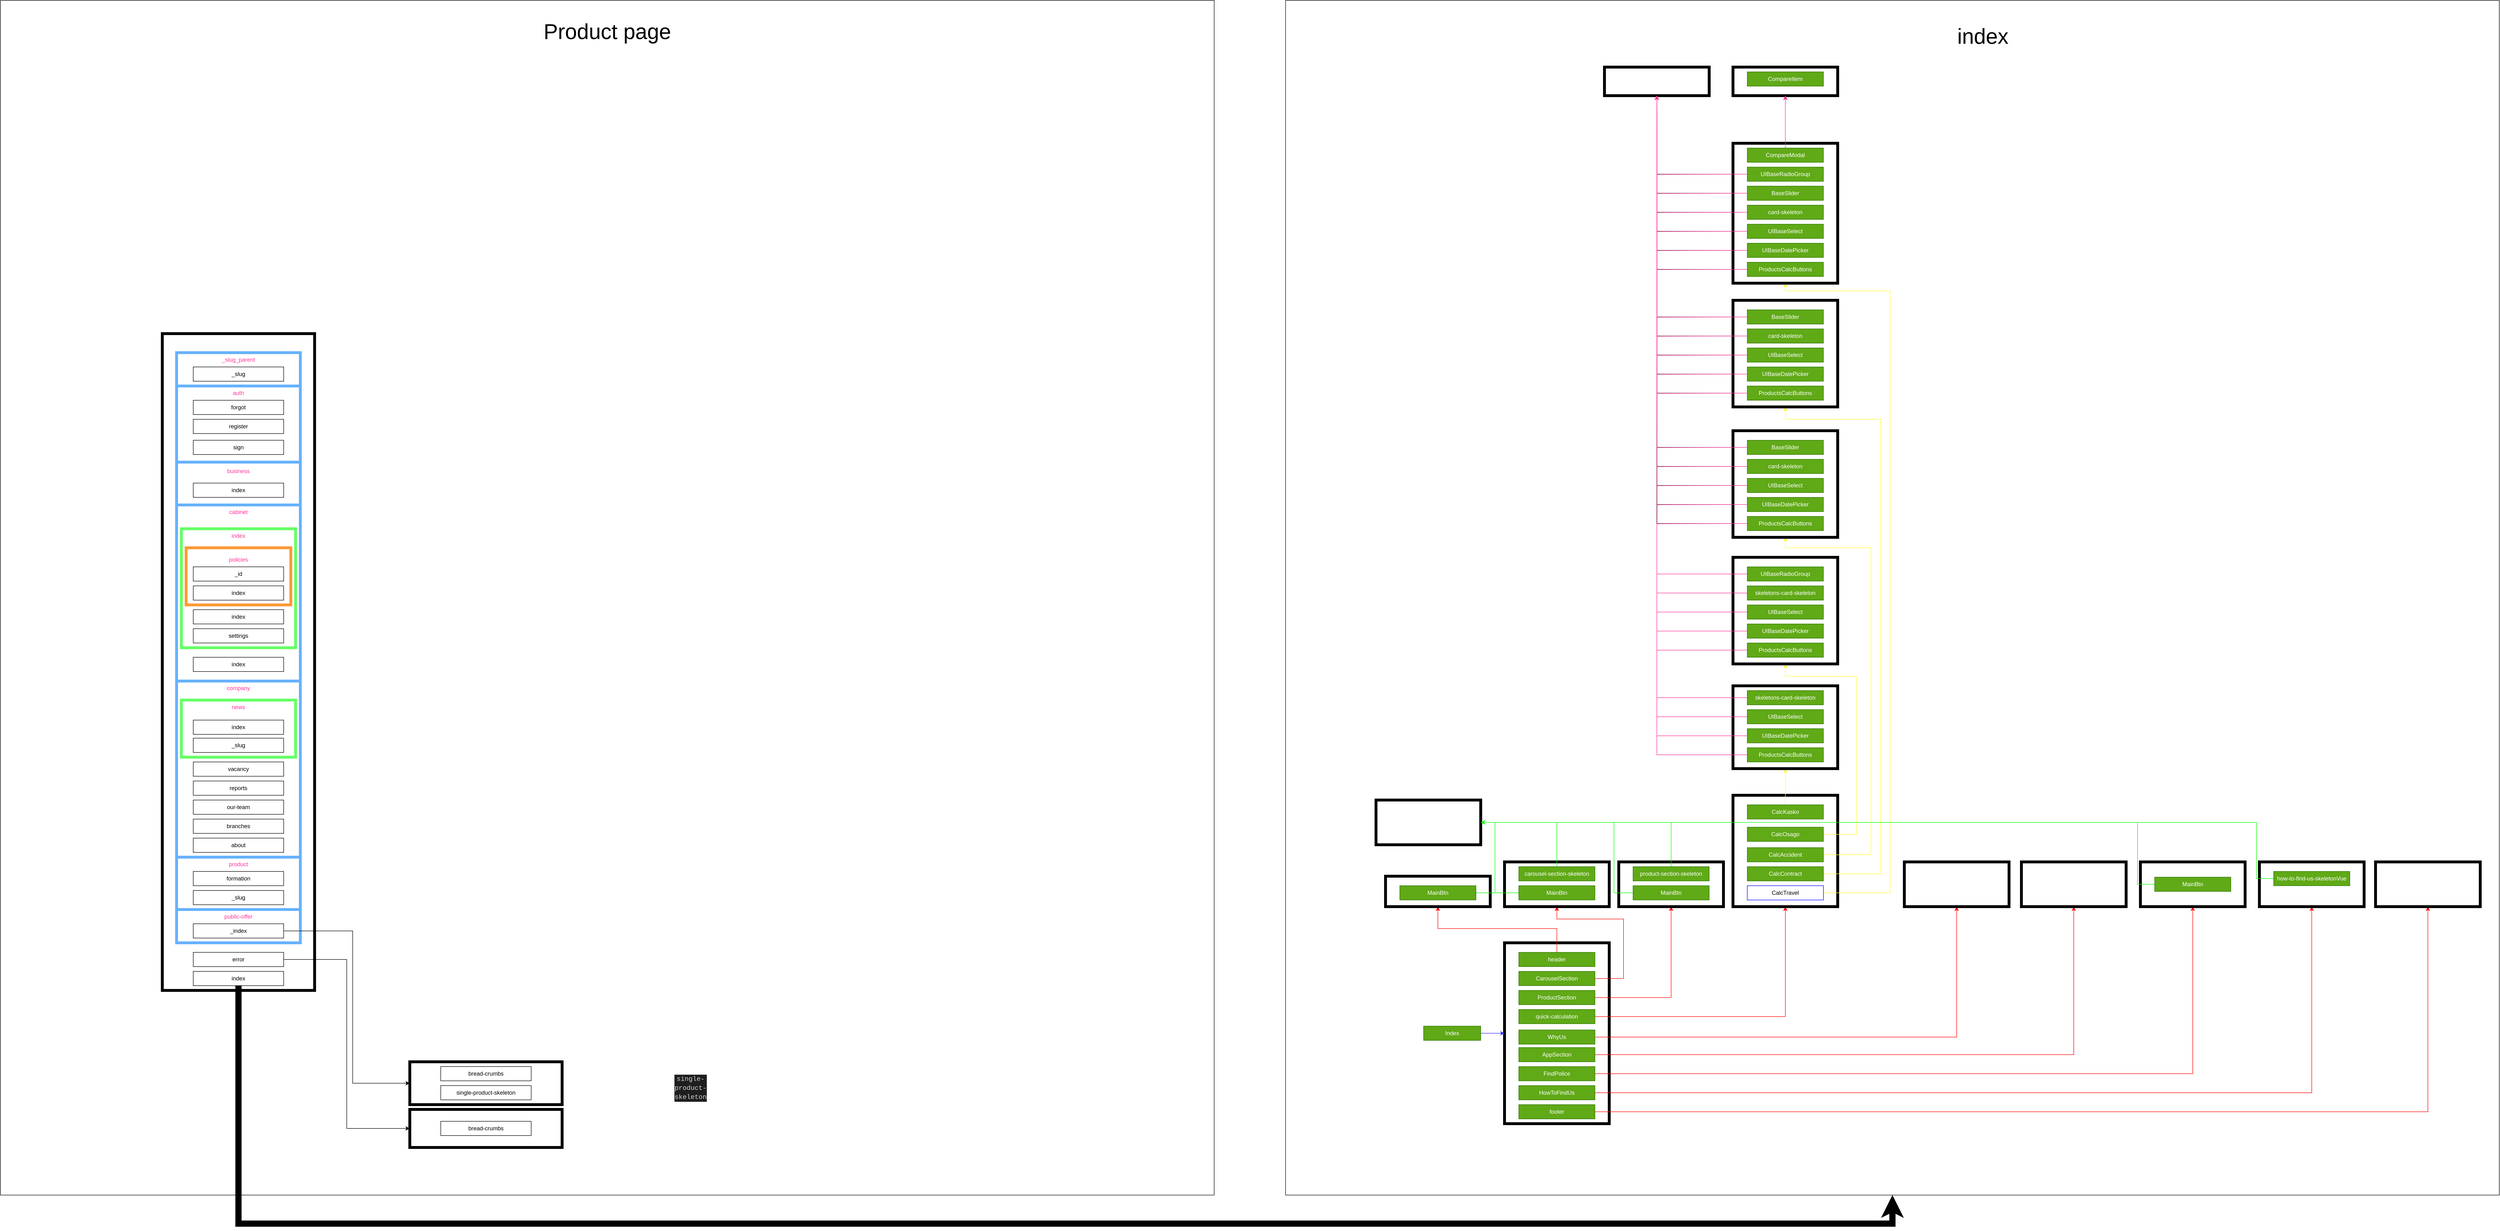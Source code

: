 <mxfile version="21.3.7" type="github">
  <diagram name="Page-1" id="tw2WIah_eTppqHTvi7jX">
    <mxGraphModel dx="3881" dy="3070" grid="1" gridSize="10" guides="1" tooltips="1" connect="1" arrows="1" fold="1" page="1" pageScale="1" pageWidth="827" pageHeight="1169" math="0" shadow="0">
      <root>
        <mxCell id="0" />
        <mxCell id="1" parent="0" />
        <mxCell id="8BatDlMy7Z3B8oYHfXZf-177" value="" style="rounded=0;whiteSpace=wrap;html=1;" vertex="1" parent="1">
          <mxGeometry x="470" y="-1600" width="2550" height="2510" as="geometry" />
        </mxCell>
        <mxCell id="8BatDlMy7Z3B8oYHfXZf-1" value="" style="rounded=0;whiteSpace=wrap;html=1;fillStyle=dashed;strokeWidth=6;labelBackgroundColor=none;" vertex="1" parent="1">
          <mxGeometry x="930" y="380" width="220" height="380" as="geometry" />
        </mxCell>
        <mxCell id="8BatDlMy7Z3B8oYHfXZf-3" style="edgeStyle=orthogonalEdgeStyle;rounded=0;orthogonalLoop=1;jettySize=auto;html=1;entryX=0;entryY=0.5;entryDx=0;entryDy=0;labelBackgroundColor=none;fontColor=default;strokeColor=#3333FF;" edge="1" parent="1" source="8BatDlMy7Z3B8oYHfXZf-2" target="8BatDlMy7Z3B8oYHfXZf-1">
          <mxGeometry relative="1" as="geometry" />
        </mxCell>
        <mxCell id="8BatDlMy7Z3B8oYHfXZf-2" value="Index" style="whiteSpace=wrap;html=1;labelBackgroundColor=none;fillColor=#60a917;fontColor=#ffffff;strokeColor=#2D7600;" vertex="1" parent="1">
          <mxGeometry x="760" y="555" width="120" height="30" as="geometry" />
        </mxCell>
        <mxCell id="8BatDlMy7Z3B8oYHfXZf-17" style="edgeStyle=orthogonalEdgeStyle;rounded=0;orthogonalLoop=1;jettySize=auto;html=1;entryX=0.5;entryY=1;entryDx=0;entryDy=0;strokeWidth=1;strokeColor=#FF0000;" edge="1" parent="1" source="8BatDlMy7Z3B8oYHfXZf-4" target="8BatDlMy7Z3B8oYHfXZf-18">
          <mxGeometry relative="1" as="geometry">
            <mxPoint x="1030.067" y="275" as="targetPoint" />
            <Array as="points">
              <mxPoint x="1180" y="455" />
              <mxPoint x="1180" y="330" />
              <mxPoint x="1040" y="330" />
            </Array>
          </mxGeometry>
        </mxCell>
        <mxCell id="8BatDlMy7Z3B8oYHfXZf-4" value="CarouselSection" style="rounded=0;whiteSpace=wrap;html=1;fillColor=#60a917;fontColor=#ffffff;strokeColor=#2D7600;" vertex="1" parent="1">
          <mxGeometry x="960" y="440" width="160" height="30" as="geometry" />
        </mxCell>
        <mxCell id="8BatDlMy7Z3B8oYHfXZf-22" style="edgeStyle=orthogonalEdgeStyle;rounded=0;orthogonalLoop=1;jettySize=auto;html=1;entryX=0.5;entryY=1;entryDx=0;entryDy=0;strokeColor=#FF0000;" edge="1" parent="1" source="8BatDlMy7Z3B8oYHfXZf-6" target="8BatDlMy7Z3B8oYHfXZf-24">
          <mxGeometry relative="1" as="geometry">
            <mxPoint x="1280.067" y="315" as="targetPoint" />
          </mxGeometry>
        </mxCell>
        <mxCell id="8BatDlMy7Z3B8oYHfXZf-6" value="ProductSection" style="rounded=0;whiteSpace=wrap;html=1;fillColor=#60a917;fontColor=#ffffff;strokeColor=#2D7600;" vertex="1" parent="1">
          <mxGeometry x="960" y="480" width="160" height="30" as="geometry" />
        </mxCell>
        <mxCell id="8BatDlMy7Z3B8oYHfXZf-30" style="edgeStyle=orthogonalEdgeStyle;rounded=0;orthogonalLoop=1;jettySize=auto;html=1;entryX=0.5;entryY=1;entryDx=0;entryDy=0;strokeColor=#FF0000;" edge="1" parent="1" source="8BatDlMy7Z3B8oYHfXZf-7" target="8BatDlMy7Z3B8oYHfXZf-27">
          <mxGeometry relative="1" as="geometry" />
        </mxCell>
        <mxCell id="8BatDlMy7Z3B8oYHfXZf-7" value="quick-calculation" style="rounded=0;whiteSpace=wrap;html=1;fillColor=#60a917;fontColor=#ffffff;strokeColor=#2D7600;" vertex="1" parent="1">
          <mxGeometry x="960" y="520" width="160" height="30" as="geometry" />
        </mxCell>
        <mxCell id="8BatDlMy7Z3B8oYHfXZf-35" style="edgeStyle=orthogonalEdgeStyle;rounded=0;orthogonalLoop=1;jettySize=auto;html=1;entryX=0.5;entryY=1;entryDx=0;entryDy=0;strokeColor=#FF0000;" edge="1" parent="1" source="8BatDlMy7Z3B8oYHfXZf-8" target="8BatDlMy7Z3B8oYHfXZf-34">
          <mxGeometry relative="1" as="geometry" />
        </mxCell>
        <mxCell id="8BatDlMy7Z3B8oYHfXZf-8" value="WhyUs" style="rounded=0;whiteSpace=wrap;html=1;fillColor=#60a917;fontColor=#ffffff;strokeColor=#2D7600;" vertex="1" parent="1">
          <mxGeometry x="960" y="563" width="160" height="30" as="geometry" />
        </mxCell>
        <mxCell id="8BatDlMy7Z3B8oYHfXZf-37" style="edgeStyle=orthogonalEdgeStyle;rounded=0;orthogonalLoop=1;jettySize=auto;html=1;entryX=0.5;entryY=1;entryDx=0;entryDy=0;strokeColor=#FF0000;" edge="1" parent="1" source="8BatDlMy7Z3B8oYHfXZf-9" target="8BatDlMy7Z3B8oYHfXZf-36">
          <mxGeometry relative="1" as="geometry" />
        </mxCell>
        <mxCell id="8BatDlMy7Z3B8oYHfXZf-9" value="AppSection" style="rounded=0;whiteSpace=wrap;html=1;fillColor=#60a917;fontColor=#ffffff;strokeColor=#2D7600;" vertex="1" parent="1">
          <mxGeometry x="960" y="600" width="160" height="30" as="geometry" />
        </mxCell>
        <mxCell id="8BatDlMy7Z3B8oYHfXZf-43" style="edgeStyle=orthogonalEdgeStyle;rounded=0;orthogonalLoop=1;jettySize=auto;html=1;entryX=0.5;entryY=1;entryDx=0;entryDy=0;strokeColor=#FF0000;" edge="1" parent="1" source="8BatDlMy7Z3B8oYHfXZf-10" target="8BatDlMy7Z3B8oYHfXZf-41">
          <mxGeometry relative="1" as="geometry" />
        </mxCell>
        <mxCell id="8BatDlMy7Z3B8oYHfXZf-10" value="FindPolice" style="rounded=0;whiteSpace=wrap;html=1;fillColor=#60a917;fontColor=#ffffff;strokeColor=#2D7600;" vertex="1" parent="1">
          <mxGeometry x="960" y="640" width="160" height="30" as="geometry" />
        </mxCell>
        <mxCell id="8BatDlMy7Z3B8oYHfXZf-46" style="edgeStyle=orthogonalEdgeStyle;rounded=0;orthogonalLoop=1;jettySize=auto;html=1;entryX=0.5;entryY=1;entryDx=0;entryDy=0;strokeColor=#FF0000;" edge="1" parent="1" source="8BatDlMy7Z3B8oYHfXZf-15" target="8BatDlMy7Z3B8oYHfXZf-44">
          <mxGeometry relative="1" as="geometry" />
        </mxCell>
        <mxCell id="8BatDlMy7Z3B8oYHfXZf-15" value="HowToFindUs" style="rounded=0;whiteSpace=wrap;html=1;fillColor=#60a917;fontColor=#ffffff;strokeColor=#2D7600;" vertex="1" parent="1">
          <mxGeometry x="960" y="680" width="160" height="30" as="geometry" />
        </mxCell>
        <mxCell id="8BatDlMy7Z3B8oYHfXZf-18" value="" style="rounded=0;whiteSpace=wrap;html=1;fillStyle=dashed;strokeWidth=6;labelBackgroundColor=none;" vertex="1" parent="1">
          <mxGeometry x="930" y="210" width="220" height="94" as="geometry" />
        </mxCell>
        <mxCell id="8BatDlMy7Z3B8oYHfXZf-48" style="edgeStyle=orthogonalEdgeStyle;rounded=0;orthogonalLoop=1;jettySize=auto;html=1;entryX=1;entryY=0.5;entryDx=0;entryDy=0;strokeColor=#00FF00;" edge="1" parent="1" source="8BatDlMy7Z3B8oYHfXZf-19" target="8BatDlMy7Z3B8oYHfXZf-47">
          <mxGeometry relative="1" as="geometry">
            <Array as="points">
              <mxPoint x="1040" y="127" />
            </Array>
          </mxGeometry>
        </mxCell>
        <mxCell id="8BatDlMy7Z3B8oYHfXZf-19" value="carousel-section-skeleton" style="rounded=0;whiteSpace=wrap;html=1;fillColor=#60a917;fontColor=#ffffff;strokeColor=#2D7600;" vertex="1" parent="1">
          <mxGeometry x="960" y="220" width="160" height="30" as="geometry" />
        </mxCell>
        <mxCell id="8BatDlMy7Z3B8oYHfXZf-50" style="edgeStyle=orthogonalEdgeStyle;rounded=0;orthogonalLoop=1;jettySize=auto;html=1;strokeColor=#00FF00;" edge="1" parent="1" source="8BatDlMy7Z3B8oYHfXZf-20" target="8BatDlMy7Z3B8oYHfXZf-47">
          <mxGeometry relative="1" as="geometry">
            <Array as="points">
              <mxPoint x="910" y="275" />
              <mxPoint x="910" y="127" />
            </Array>
          </mxGeometry>
        </mxCell>
        <mxCell id="8BatDlMy7Z3B8oYHfXZf-20" value="MainBtn" style="rounded=0;whiteSpace=wrap;html=1;fillColor=#60a917;fontColor=#ffffff;strokeColor=#2D7600;" vertex="1" parent="1">
          <mxGeometry x="960" y="260" width="160" height="30" as="geometry" />
        </mxCell>
        <mxCell id="8BatDlMy7Z3B8oYHfXZf-24" value="" style="rounded=0;whiteSpace=wrap;html=1;fillStyle=dashed;strokeWidth=6;labelBackgroundColor=none;" vertex="1" parent="1">
          <mxGeometry x="1170" y="210" width="220" height="94" as="geometry" />
        </mxCell>
        <mxCell id="8BatDlMy7Z3B8oYHfXZf-53" style="edgeStyle=orthogonalEdgeStyle;rounded=0;orthogonalLoop=1;jettySize=auto;html=1;entryX=1;entryY=0.5;entryDx=0;entryDy=0;strokeColor=#00FF00;" edge="1" parent="1" source="8BatDlMy7Z3B8oYHfXZf-25" target="8BatDlMy7Z3B8oYHfXZf-47">
          <mxGeometry relative="1" as="geometry">
            <Array as="points">
              <mxPoint x="1280" y="127" />
            </Array>
          </mxGeometry>
        </mxCell>
        <mxCell id="8BatDlMy7Z3B8oYHfXZf-25" value="product-section-skeleton" style="rounded=0;whiteSpace=wrap;html=1;fillColor=#60a917;fontColor=#ffffff;strokeColor=#2D7600;" vertex="1" parent="1">
          <mxGeometry x="1200" y="220" width="160" height="30" as="geometry" />
        </mxCell>
        <mxCell id="8BatDlMy7Z3B8oYHfXZf-54" style="edgeStyle=orthogonalEdgeStyle;rounded=0;orthogonalLoop=1;jettySize=auto;html=1;entryX=1;entryY=0.5;entryDx=0;entryDy=0;strokeColor=#00FF00;" edge="1" parent="1" source="8BatDlMy7Z3B8oYHfXZf-26" target="8BatDlMy7Z3B8oYHfXZf-47">
          <mxGeometry relative="1" as="geometry">
            <Array as="points">
              <mxPoint x="1160" y="275" />
              <mxPoint x="1160" y="127" />
            </Array>
          </mxGeometry>
        </mxCell>
        <mxCell id="8BatDlMy7Z3B8oYHfXZf-26" value="MainBtn" style="rounded=0;whiteSpace=wrap;html=1;fillColor=#60a917;fontColor=#ffffff;strokeColor=#2D7600;" vertex="1" parent="1">
          <mxGeometry x="1200" y="260" width="160" height="30" as="geometry" />
        </mxCell>
        <mxCell id="8BatDlMy7Z3B8oYHfXZf-27" value="" style="rounded=0;whiteSpace=wrap;html=1;fillStyle=dashed;strokeWidth=6;labelBackgroundColor=none;" vertex="1" parent="1">
          <mxGeometry x="1410" y="70" width="220" height="234" as="geometry" />
        </mxCell>
        <mxCell id="8BatDlMy7Z3B8oYHfXZf-96" style="edgeStyle=orthogonalEdgeStyle;rounded=0;orthogonalLoop=1;jettySize=auto;html=1;entryX=0.5;entryY=1;entryDx=0;entryDy=0;strokeColor=#FFFF33;" edge="1" parent="1" source="8BatDlMy7Z3B8oYHfXZf-28" target="8BatDlMy7Z3B8oYHfXZf-90">
          <mxGeometry relative="1" as="geometry">
            <Array as="points">
              <mxPoint x="1720" y="235" />
              <mxPoint x="1720" y="-720" />
              <mxPoint x="1520" y="-720" />
            </Array>
          </mxGeometry>
        </mxCell>
        <mxCell id="8BatDlMy7Z3B8oYHfXZf-28" value="CalcContract" style="rounded=0;whiteSpace=wrap;html=1;fillColor=#60a917;fontColor=#ffffff;strokeColor=#2D7600;" vertex="1" parent="1">
          <mxGeometry x="1440" y="220" width="160" height="30" as="geometry" />
        </mxCell>
        <mxCell id="8BatDlMy7Z3B8oYHfXZf-104" style="edgeStyle=orthogonalEdgeStyle;rounded=0;orthogonalLoop=1;jettySize=auto;html=1;entryX=0.5;entryY=1;entryDx=0;entryDy=0;strokeColor=#FFFF33;" edge="1" parent="1" source="8BatDlMy7Z3B8oYHfXZf-29" target="8BatDlMy7Z3B8oYHfXZf-98">
          <mxGeometry relative="1" as="geometry">
            <Array as="points">
              <mxPoint x="1740" y="275" />
              <mxPoint x="1740" y="-990" />
              <mxPoint x="1520" y="-990" />
            </Array>
          </mxGeometry>
        </mxCell>
        <mxCell id="8BatDlMy7Z3B8oYHfXZf-29" value="CalcTravel" style="rounded=0;whiteSpace=wrap;html=1;strokeColor=#0000FF;" vertex="1" parent="1">
          <mxGeometry x="1440" y="260" width="160" height="30" as="geometry" />
        </mxCell>
        <mxCell id="8BatDlMy7Z3B8oYHfXZf-89" style="edgeStyle=orthogonalEdgeStyle;rounded=0;orthogonalLoop=1;jettySize=auto;html=1;entryX=0.5;entryY=1;entryDx=0;entryDy=0;strokeColor=#FFFF33;" edge="1" parent="1" source="8BatDlMy7Z3B8oYHfXZf-31" target="8BatDlMy7Z3B8oYHfXZf-83">
          <mxGeometry relative="1" as="geometry">
            <Array as="points">
              <mxPoint x="1700" y="195" />
              <mxPoint x="1700" y="-450" />
              <mxPoint x="1520" y="-450" />
            </Array>
          </mxGeometry>
        </mxCell>
        <mxCell id="8BatDlMy7Z3B8oYHfXZf-31" value="CalcAccident" style="rounded=0;whiteSpace=wrap;html=1;fillColor=#60a917;fontColor=#ffffff;strokeColor=#2D7600;" vertex="1" parent="1">
          <mxGeometry x="1440" y="180" width="160" height="30" as="geometry" />
        </mxCell>
        <mxCell id="8BatDlMy7Z3B8oYHfXZf-81" style="edgeStyle=orthogonalEdgeStyle;rounded=0;orthogonalLoop=1;jettySize=auto;html=1;entryX=0.5;entryY=1;entryDx=0;entryDy=0;strokeColor=#FFFF33;" edge="1" parent="1" source="8BatDlMy7Z3B8oYHfXZf-32" target="8BatDlMy7Z3B8oYHfXZf-76">
          <mxGeometry relative="1" as="geometry">
            <Array as="points">
              <mxPoint x="1670" y="152" />
              <mxPoint x="1670" y="-180" />
              <mxPoint x="1520" y="-180" />
            </Array>
          </mxGeometry>
        </mxCell>
        <mxCell id="8BatDlMy7Z3B8oYHfXZf-32" value="CalcOsago" style="rounded=0;whiteSpace=wrap;html=1;" vertex="1" parent="1">
          <mxGeometry x="1440" y="137" width="160" height="30" as="geometry" />
        </mxCell>
        <mxCell id="8BatDlMy7Z3B8oYHfXZf-63" style="edgeStyle=orthogonalEdgeStyle;rounded=0;orthogonalLoop=1;jettySize=auto;html=1;entryX=0.5;entryY=1;entryDx=0;entryDy=0;strokeColor=#FFFF33;" edge="1" parent="1" source="8BatDlMy7Z3B8oYHfXZf-33" target="8BatDlMy7Z3B8oYHfXZf-57">
          <mxGeometry relative="1" as="geometry" />
        </mxCell>
        <mxCell id="8BatDlMy7Z3B8oYHfXZf-33" value="CalcKasko" style="rounded=0;whiteSpace=wrap;html=1;" vertex="1" parent="1">
          <mxGeometry x="1440" y="90" width="160" height="30" as="geometry" />
        </mxCell>
        <mxCell id="8BatDlMy7Z3B8oYHfXZf-34" value="" style="rounded=0;whiteSpace=wrap;html=1;fillStyle=dashed;strokeWidth=6;labelBackgroundColor=none;" vertex="1" parent="1">
          <mxGeometry x="1770" y="210" width="220" height="94" as="geometry" />
        </mxCell>
        <mxCell id="8BatDlMy7Z3B8oYHfXZf-36" value="" style="rounded=0;whiteSpace=wrap;html=1;fillStyle=dashed;strokeWidth=6;labelBackgroundColor=none;" vertex="1" parent="1">
          <mxGeometry x="2016" y="210" width="220" height="94" as="geometry" />
        </mxCell>
        <mxCell id="8BatDlMy7Z3B8oYHfXZf-41" value="" style="rounded=0;whiteSpace=wrap;html=1;fillStyle=dashed;strokeWidth=6;labelBackgroundColor=none;" vertex="1" parent="1">
          <mxGeometry x="2266" y="210" width="220" height="94" as="geometry" />
        </mxCell>
        <mxCell id="8BatDlMy7Z3B8oYHfXZf-55" style="edgeStyle=orthogonalEdgeStyle;rounded=0;orthogonalLoop=1;jettySize=auto;html=1;entryX=1;entryY=0.5;entryDx=0;entryDy=0;strokeColor=#00FF00;" edge="1" parent="1" source="8BatDlMy7Z3B8oYHfXZf-42" target="8BatDlMy7Z3B8oYHfXZf-47">
          <mxGeometry relative="1" as="geometry">
            <Array as="points">
              <mxPoint x="2260" y="127" />
            </Array>
          </mxGeometry>
        </mxCell>
        <mxCell id="8BatDlMy7Z3B8oYHfXZf-42" value="MainBtn" style="rounded=0;whiteSpace=wrap;html=1;fillColor=#60a917;fontColor=#ffffff;strokeColor=#2D7600;" vertex="1" parent="1">
          <mxGeometry x="2296" y="242" width="160" height="30" as="geometry" />
        </mxCell>
        <mxCell id="8BatDlMy7Z3B8oYHfXZf-44" value="" style="rounded=0;whiteSpace=wrap;html=1;fillStyle=dashed;strokeWidth=6;labelBackgroundColor=none;" vertex="1" parent="1">
          <mxGeometry x="2516" y="210" width="220" height="94" as="geometry" />
        </mxCell>
        <mxCell id="8BatDlMy7Z3B8oYHfXZf-56" style="edgeStyle=orthogonalEdgeStyle;rounded=0;orthogonalLoop=1;jettySize=auto;html=1;entryX=1;entryY=0.5;entryDx=0;entryDy=0;strokeColor=#00FF00;" edge="1" parent="1" source="8BatDlMy7Z3B8oYHfXZf-45" target="8BatDlMy7Z3B8oYHfXZf-47">
          <mxGeometry relative="1" as="geometry">
            <Array as="points">
              <mxPoint x="2510" y="127" />
            </Array>
          </mxGeometry>
        </mxCell>
        <mxCell id="8BatDlMy7Z3B8oYHfXZf-45" value="how-to-find-us-skeletonVue" style="rounded=0;whiteSpace=wrap;html=1;fillColor=#60a917;fontColor=#ffffff;strokeColor=#2D7600;" vertex="1" parent="1">
          <mxGeometry x="2546" y="230" width="160" height="30" as="geometry" />
        </mxCell>
        <mxCell id="8BatDlMy7Z3B8oYHfXZf-47" value="" style="rounded=0;whiteSpace=wrap;html=1;fillStyle=dashed;strokeWidth=6;labelBackgroundColor=none;" vertex="1" parent="1">
          <mxGeometry x="660" y="80" width="220" height="94" as="geometry" />
        </mxCell>
        <mxCell id="8BatDlMy7Z3B8oYHfXZf-57" value="" style="rounded=0;whiteSpace=wrap;html=1;fillStyle=dashed;strokeWidth=6;labelBackgroundColor=none;" vertex="1" parent="1">
          <mxGeometry x="1410" y="-160" width="220" height="174" as="geometry" />
        </mxCell>
        <mxCell id="8BatDlMy7Z3B8oYHfXZf-135" style="edgeStyle=orthogonalEdgeStyle;rounded=0;orthogonalLoop=1;jettySize=auto;html=1;entryX=0.5;entryY=1;entryDx=0;entryDy=0;strokeColor=#FF3399;" edge="1" parent="1" source="8BatDlMy7Z3B8oYHfXZf-58" target="8BatDlMy7Z3B8oYHfXZf-110">
          <mxGeometry relative="1" as="geometry" />
        </mxCell>
        <mxCell id="8BatDlMy7Z3B8oYHfXZf-58" value="ProductsCalcButtons" style="rounded=0;whiteSpace=wrap;html=1;" vertex="1" parent="1">
          <mxGeometry x="1440" y="-30" width="160" height="30" as="geometry" />
        </mxCell>
        <mxCell id="8BatDlMy7Z3B8oYHfXZf-134" style="edgeStyle=orthogonalEdgeStyle;rounded=0;orthogonalLoop=1;jettySize=auto;html=1;entryX=0.5;entryY=1;entryDx=0;entryDy=0;strokeColor=#FF3399;" edge="1" parent="1" source="8BatDlMy7Z3B8oYHfXZf-59" target="8BatDlMy7Z3B8oYHfXZf-110">
          <mxGeometry relative="1" as="geometry" />
        </mxCell>
        <mxCell id="8BatDlMy7Z3B8oYHfXZf-59" value="UIBaseDatePicker" style="rounded=0;whiteSpace=wrap;html=1;" vertex="1" parent="1">
          <mxGeometry x="1440" y="-70" width="160" height="30" as="geometry" />
        </mxCell>
        <mxCell id="8BatDlMy7Z3B8oYHfXZf-133" style="edgeStyle=orthogonalEdgeStyle;rounded=0;orthogonalLoop=1;jettySize=auto;html=1;entryX=0.5;entryY=1;entryDx=0;entryDy=0;strokeColor=#FF3399;" edge="1" parent="1" source="8BatDlMy7Z3B8oYHfXZf-60" target="8BatDlMy7Z3B8oYHfXZf-110">
          <mxGeometry relative="1" as="geometry" />
        </mxCell>
        <mxCell id="8BatDlMy7Z3B8oYHfXZf-60" value="UIBaseSelect" style="rounded=0;whiteSpace=wrap;html=1;" vertex="1" parent="1">
          <mxGeometry x="1440" y="-110" width="160" height="30" as="geometry" />
        </mxCell>
        <mxCell id="8BatDlMy7Z3B8oYHfXZf-132" style="edgeStyle=orthogonalEdgeStyle;rounded=0;orthogonalLoop=1;jettySize=auto;html=1;entryX=0.5;entryY=1;entryDx=0;entryDy=0;strokeColor=#FF3399;" edge="1" parent="1" source="8BatDlMy7Z3B8oYHfXZf-61" target="8BatDlMy7Z3B8oYHfXZf-110">
          <mxGeometry relative="1" as="geometry" />
        </mxCell>
        <mxCell id="8BatDlMy7Z3B8oYHfXZf-61" value="skeletons-card-skeleton" style="rounded=0;whiteSpace=wrap;html=1;" vertex="1" parent="1">
          <mxGeometry x="1440" y="-150" width="160" height="30" as="geometry" />
        </mxCell>
        <mxCell id="8BatDlMy7Z3B8oYHfXZf-76" value="" style="rounded=0;whiteSpace=wrap;html=1;fillStyle=dashed;strokeWidth=6;labelBackgroundColor=none;" vertex="1" parent="1">
          <mxGeometry x="1410" y="-430" width="220" height="224" as="geometry" />
        </mxCell>
        <mxCell id="8BatDlMy7Z3B8oYHfXZf-131" style="edgeStyle=orthogonalEdgeStyle;rounded=0;orthogonalLoop=1;jettySize=auto;html=1;entryX=0.5;entryY=1;entryDx=0;entryDy=0;strokeColor=#FF3399;" edge="1" parent="1" source="8BatDlMy7Z3B8oYHfXZf-77" target="8BatDlMy7Z3B8oYHfXZf-110">
          <mxGeometry relative="1" as="geometry" />
        </mxCell>
        <mxCell id="8BatDlMy7Z3B8oYHfXZf-77" value="ProductsCalcButtons" style="rounded=0;whiteSpace=wrap;html=1;fillColor=#60a917;fontColor=#ffffff;strokeColor=#2D7600;" vertex="1" parent="1">
          <mxGeometry x="1440" y="-250" width="160" height="30" as="geometry" />
        </mxCell>
        <mxCell id="8BatDlMy7Z3B8oYHfXZf-130" style="edgeStyle=orthogonalEdgeStyle;rounded=0;orthogonalLoop=1;jettySize=auto;html=1;entryX=0.5;entryY=1;entryDx=0;entryDy=0;strokeColor=#FF3399;" edge="1" parent="1" source="8BatDlMy7Z3B8oYHfXZf-78" target="8BatDlMy7Z3B8oYHfXZf-110">
          <mxGeometry relative="1" as="geometry" />
        </mxCell>
        <mxCell id="8BatDlMy7Z3B8oYHfXZf-78" value="UIBaseDatePicker" style="rounded=0;whiteSpace=wrap;html=1;fillColor=#60a917;fontColor=#ffffff;strokeColor=#2D7600;" vertex="1" parent="1">
          <mxGeometry x="1440" y="-290" width="160" height="30" as="geometry" />
        </mxCell>
        <mxCell id="8BatDlMy7Z3B8oYHfXZf-129" style="edgeStyle=orthogonalEdgeStyle;rounded=0;orthogonalLoop=1;jettySize=auto;html=1;entryX=0.5;entryY=1;entryDx=0;entryDy=0;strokeColor=#FF3399;" edge="1" parent="1" source="8BatDlMy7Z3B8oYHfXZf-79" target="8BatDlMy7Z3B8oYHfXZf-110">
          <mxGeometry relative="1" as="geometry" />
        </mxCell>
        <mxCell id="8BatDlMy7Z3B8oYHfXZf-79" value="UIBaseSelect" style="rounded=0;whiteSpace=wrap;html=1;fillColor=#60a917;fontColor=#ffffff;strokeColor=#2D7600;" vertex="1" parent="1">
          <mxGeometry x="1440" y="-330" width="160" height="30" as="geometry" />
        </mxCell>
        <mxCell id="8BatDlMy7Z3B8oYHfXZf-128" style="edgeStyle=orthogonalEdgeStyle;rounded=0;orthogonalLoop=1;jettySize=auto;html=1;entryX=0.5;entryY=1;entryDx=0;entryDy=0;strokeColor=#FF3399;" edge="1" parent="1" source="8BatDlMy7Z3B8oYHfXZf-80" target="8BatDlMy7Z3B8oYHfXZf-110">
          <mxGeometry relative="1" as="geometry" />
        </mxCell>
        <mxCell id="8BatDlMy7Z3B8oYHfXZf-80" value="skeletons-card-skeleton" style="rounded=0;whiteSpace=wrap;html=1;" vertex="1" parent="1">
          <mxGeometry x="1440" y="-370" width="160" height="30" as="geometry" />
        </mxCell>
        <mxCell id="8BatDlMy7Z3B8oYHfXZf-127" style="edgeStyle=orthogonalEdgeStyle;rounded=0;orthogonalLoop=1;jettySize=auto;html=1;entryX=0.5;entryY=1;entryDx=0;entryDy=0;strokeColor=#FF3399;" edge="1" parent="1" source="8BatDlMy7Z3B8oYHfXZf-82" target="8BatDlMy7Z3B8oYHfXZf-110">
          <mxGeometry relative="1" as="geometry" />
        </mxCell>
        <mxCell id="8BatDlMy7Z3B8oYHfXZf-82" value="UIBaseRadioGroup" style="rounded=0;whiteSpace=wrap;html=1;" vertex="1" parent="1">
          <mxGeometry x="1440" y="-410" width="160" height="30" as="geometry" />
        </mxCell>
        <mxCell id="8BatDlMy7Z3B8oYHfXZf-83" value="" style="rounded=0;whiteSpace=wrap;html=1;fillStyle=dashed;strokeWidth=6;labelBackgroundColor=none;" vertex="1" parent="1">
          <mxGeometry x="1410" y="-696" width="220" height="224" as="geometry" />
        </mxCell>
        <mxCell id="8BatDlMy7Z3B8oYHfXZf-126" style="edgeStyle=orthogonalEdgeStyle;rounded=0;orthogonalLoop=1;jettySize=auto;html=1;entryX=0.5;entryY=1;entryDx=0;entryDy=0;" edge="1" parent="1" source="8BatDlMy7Z3B8oYHfXZf-84" target="8BatDlMy7Z3B8oYHfXZf-110">
          <mxGeometry relative="1" as="geometry" />
        </mxCell>
        <mxCell id="8BatDlMy7Z3B8oYHfXZf-84" value="ProductsCalcButtons" style="rounded=0;whiteSpace=wrap;html=1;fillColor=#60a917;fontColor=#ffffff;strokeColor=#2D7600;" vertex="1" parent="1">
          <mxGeometry x="1440" y="-516" width="160" height="30" as="geometry" />
        </mxCell>
        <mxCell id="8BatDlMy7Z3B8oYHfXZf-125" style="edgeStyle=orthogonalEdgeStyle;rounded=0;orthogonalLoop=1;jettySize=auto;html=1;entryX=0.5;entryY=1;entryDx=0;entryDy=0;" edge="1" parent="1" source="8BatDlMy7Z3B8oYHfXZf-85" target="8BatDlMy7Z3B8oYHfXZf-110">
          <mxGeometry relative="1" as="geometry" />
        </mxCell>
        <mxCell id="8BatDlMy7Z3B8oYHfXZf-85" value="UIBaseDatePicker" style="rounded=0;whiteSpace=wrap;html=1;fillColor=#60a917;fontColor=#ffffff;strokeColor=#2D7600;" vertex="1" parent="1">
          <mxGeometry x="1440" y="-556" width="160" height="30" as="geometry" />
        </mxCell>
        <mxCell id="8BatDlMy7Z3B8oYHfXZf-124" style="edgeStyle=orthogonalEdgeStyle;rounded=0;orthogonalLoop=1;jettySize=auto;html=1;entryX=0.5;entryY=1;entryDx=0;entryDy=0;" edge="1" parent="1" source="8BatDlMy7Z3B8oYHfXZf-86" target="8BatDlMy7Z3B8oYHfXZf-110">
          <mxGeometry relative="1" as="geometry" />
        </mxCell>
        <mxCell id="8BatDlMy7Z3B8oYHfXZf-86" value="UIBaseSelect" style="rounded=0;whiteSpace=wrap;html=1;fillColor=#60a917;fontColor=#ffffff;strokeColor=#2D7600;" vertex="1" parent="1">
          <mxGeometry x="1440" y="-596" width="160" height="30" as="geometry" />
        </mxCell>
        <mxCell id="8BatDlMy7Z3B8oYHfXZf-123" style="edgeStyle=orthogonalEdgeStyle;rounded=0;orthogonalLoop=1;jettySize=auto;html=1;entryX=0.5;entryY=1;entryDx=0;entryDy=0;" edge="1" parent="1" source="8BatDlMy7Z3B8oYHfXZf-87" target="8BatDlMy7Z3B8oYHfXZf-110">
          <mxGeometry relative="1" as="geometry" />
        </mxCell>
        <mxCell id="8BatDlMy7Z3B8oYHfXZf-87" value="card-skeleton" style="rounded=0;whiteSpace=wrap;html=1;fillColor=#60a917;fontColor=#ffffff;strokeColor=#2D7600;" vertex="1" parent="1">
          <mxGeometry x="1440" y="-636" width="160" height="30" as="geometry" />
        </mxCell>
        <mxCell id="8BatDlMy7Z3B8oYHfXZf-122" style="edgeStyle=orthogonalEdgeStyle;rounded=0;orthogonalLoop=1;jettySize=auto;html=1;entryX=0.5;entryY=1;entryDx=0;entryDy=0;" edge="1" parent="1" source="8BatDlMy7Z3B8oYHfXZf-88" target="8BatDlMy7Z3B8oYHfXZf-110">
          <mxGeometry relative="1" as="geometry" />
        </mxCell>
        <mxCell id="8BatDlMy7Z3B8oYHfXZf-88" value="BaseSlider" style="rounded=0;whiteSpace=wrap;html=1;fillColor=#60a917;fontColor=#ffffff;strokeColor=#2D7600;" vertex="1" parent="1">
          <mxGeometry x="1440" y="-676" width="160" height="30" as="geometry" />
        </mxCell>
        <mxCell id="8BatDlMy7Z3B8oYHfXZf-90" value="v" style="rounded=0;whiteSpace=wrap;html=1;fillStyle=dashed;strokeWidth=6;labelBackgroundColor=none;" vertex="1" parent="1">
          <mxGeometry x="1410" y="-970" width="220" height="224" as="geometry" />
        </mxCell>
        <mxCell id="8BatDlMy7Z3B8oYHfXZf-121" style="edgeStyle=orthogonalEdgeStyle;rounded=0;orthogonalLoop=1;jettySize=auto;html=1;entryX=0.5;entryY=1;entryDx=0;entryDy=0;" edge="1" parent="1" source="8BatDlMy7Z3B8oYHfXZf-91" target="8BatDlMy7Z3B8oYHfXZf-110">
          <mxGeometry relative="1" as="geometry" />
        </mxCell>
        <mxCell id="8BatDlMy7Z3B8oYHfXZf-91" value="ProductsCalcButtons" style="rounded=0;whiteSpace=wrap;html=1;fillColor=#60a917;fontColor=#ffffff;strokeColor=#2D7600;" vertex="1" parent="1">
          <mxGeometry x="1440" y="-790" width="160" height="30" as="geometry" />
        </mxCell>
        <mxCell id="8BatDlMy7Z3B8oYHfXZf-120" style="edgeStyle=orthogonalEdgeStyle;rounded=0;orthogonalLoop=1;jettySize=auto;html=1;entryX=0.5;entryY=1;entryDx=0;entryDy=0;" edge="1" parent="1" source="8BatDlMy7Z3B8oYHfXZf-92" target="8BatDlMy7Z3B8oYHfXZf-110">
          <mxGeometry relative="1" as="geometry" />
        </mxCell>
        <mxCell id="8BatDlMy7Z3B8oYHfXZf-92" value="UIBaseDatePicker" style="rounded=0;whiteSpace=wrap;html=1;fillColor=#60a917;fontColor=#ffffff;strokeColor=#2D7600;" vertex="1" parent="1">
          <mxGeometry x="1440" y="-830" width="160" height="30" as="geometry" />
        </mxCell>
        <mxCell id="8BatDlMy7Z3B8oYHfXZf-119" style="edgeStyle=orthogonalEdgeStyle;rounded=0;orthogonalLoop=1;jettySize=auto;html=1;entryX=0.5;entryY=1;entryDx=0;entryDy=0;" edge="1" parent="1" source="8BatDlMy7Z3B8oYHfXZf-93" target="8BatDlMy7Z3B8oYHfXZf-110">
          <mxGeometry relative="1" as="geometry" />
        </mxCell>
        <mxCell id="8BatDlMy7Z3B8oYHfXZf-93" value="UIBaseSelect" style="rounded=0;whiteSpace=wrap;html=1;fillColor=#60a917;fontColor=#ffffff;strokeColor=#2D7600;" vertex="1" parent="1">
          <mxGeometry x="1440" y="-870" width="160" height="30" as="geometry" />
        </mxCell>
        <mxCell id="8BatDlMy7Z3B8oYHfXZf-118" style="edgeStyle=orthogonalEdgeStyle;rounded=0;orthogonalLoop=1;jettySize=auto;html=1;entryX=0.5;entryY=1;entryDx=0;entryDy=0;" edge="1" parent="1" source="8BatDlMy7Z3B8oYHfXZf-94" target="8BatDlMy7Z3B8oYHfXZf-110">
          <mxGeometry relative="1" as="geometry" />
        </mxCell>
        <mxCell id="8BatDlMy7Z3B8oYHfXZf-94" value="card-skeleton" style="rounded=0;whiteSpace=wrap;html=1;fillColor=#60a917;fontColor=#ffffff;strokeColor=#2D7600;" vertex="1" parent="1">
          <mxGeometry x="1440" y="-910" width="160" height="30" as="geometry" />
        </mxCell>
        <mxCell id="8BatDlMy7Z3B8oYHfXZf-117" style="edgeStyle=orthogonalEdgeStyle;rounded=0;orthogonalLoop=1;jettySize=auto;html=1;entryX=0.5;entryY=1;entryDx=0;entryDy=0;" edge="1" parent="1" source="8BatDlMy7Z3B8oYHfXZf-95" target="8BatDlMy7Z3B8oYHfXZf-110">
          <mxGeometry relative="1" as="geometry" />
        </mxCell>
        <mxCell id="8BatDlMy7Z3B8oYHfXZf-95" value="BaseSlider" style="rounded=0;whiteSpace=wrap;html=1;fillColor=#60a917;fontColor=#ffffff;strokeColor=#2D7600;" vertex="1" parent="1">
          <mxGeometry x="1440" y="-950" width="160" height="30" as="geometry" />
        </mxCell>
        <mxCell id="8BatDlMy7Z3B8oYHfXZf-98" value="v" style="rounded=0;whiteSpace=wrap;html=1;fillStyle=dashed;strokeWidth=6;labelBackgroundColor=none;" vertex="1" parent="1">
          <mxGeometry x="1410" y="-1300" width="220" height="294" as="geometry" />
        </mxCell>
        <mxCell id="8BatDlMy7Z3B8oYHfXZf-116" style="edgeStyle=orthogonalEdgeStyle;rounded=0;orthogonalLoop=1;jettySize=auto;html=1;entryX=0.5;entryY=1;entryDx=0;entryDy=0;" edge="1" parent="1" source="8BatDlMy7Z3B8oYHfXZf-99" target="8BatDlMy7Z3B8oYHfXZf-110">
          <mxGeometry relative="1" as="geometry" />
        </mxCell>
        <mxCell id="8BatDlMy7Z3B8oYHfXZf-99" value="ProductsCalcButtons" style="rounded=0;whiteSpace=wrap;html=1;fillColor=#60a917;fontColor=#ffffff;strokeColor=#2D7600;" vertex="1" parent="1">
          <mxGeometry x="1440" y="-1050" width="160" height="30" as="geometry" />
        </mxCell>
        <mxCell id="8BatDlMy7Z3B8oYHfXZf-115" style="edgeStyle=orthogonalEdgeStyle;rounded=0;orthogonalLoop=1;jettySize=auto;html=1;entryX=0.5;entryY=1;entryDx=0;entryDy=0;" edge="1" parent="1" source="8BatDlMy7Z3B8oYHfXZf-100" target="8BatDlMy7Z3B8oYHfXZf-110">
          <mxGeometry relative="1" as="geometry" />
        </mxCell>
        <mxCell id="8BatDlMy7Z3B8oYHfXZf-100" value="UIBaseDatePicker" style="rounded=0;whiteSpace=wrap;html=1;fillColor=#60a917;fontColor=#ffffff;strokeColor=#2D7600;" vertex="1" parent="1">
          <mxGeometry x="1440" y="-1090" width="160" height="30" as="geometry" />
        </mxCell>
        <mxCell id="8BatDlMy7Z3B8oYHfXZf-114" style="edgeStyle=orthogonalEdgeStyle;rounded=0;orthogonalLoop=1;jettySize=auto;html=1;entryX=0.5;entryY=1;entryDx=0;entryDy=0;" edge="1" parent="1" source="8BatDlMy7Z3B8oYHfXZf-101" target="8BatDlMy7Z3B8oYHfXZf-110">
          <mxGeometry relative="1" as="geometry" />
        </mxCell>
        <mxCell id="8BatDlMy7Z3B8oYHfXZf-101" value="UIBaseSelect" style="rounded=0;whiteSpace=wrap;html=1;fillColor=#60a917;fontColor=#ffffff;strokeColor=#2D7600;" vertex="1" parent="1">
          <mxGeometry x="1440" y="-1130" width="160" height="30" as="geometry" />
        </mxCell>
        <mxCell id="8BatDlMy7Z3B8oYHfXZf-113" style="edgeStyle=orthogonalEdgeStyle;rounded=0;orthogonalLoop=1;jettySize=auto;html=1;entryX=0.5;entryY=1;entryDx=0;entryDy=0;" edge="1" parent="1" source="8BatDlMy7Z3B8oYHfXZf-102" target="8BatDlMy7Z3B8oYHfXZf-110">
          <mxGeometry relative="1" as="geometry" />
        </mxCell>
        <mxCell id="8BatDlMy7Z3B8oYHfXZf-102" value="card-skeleton" style="rounded=0;whiteSpace=wrap;html=1;fillColor=#60a917;fontColor=#ffffff;strokeColor=#2D7600;" vertex="1" parent="1">
          <mxGeometry x="1440" y="-1170" width="160" height="30" as="geometry" />
        </mxCell>
        <mxCell id="8BatDlMy7Z3B8oYHfXZf-112" style="edgeStyle=orthogonalEdgeStyle;rounded=0;orthogonalLoop=1;jettySize=auto;html=1;entryX=0.5;entryY=1;entryDx=0;entryDy=0;" edge="1" parent="1" source="8BatDlMy7Z3B8oYHfXZf-103" target="8BatDlMy7Z3B8oYHfXZf-110">
          <mxGeometry relative="1" as="geometry" />
        </mxCell>
        <mxCell id="8BatDlMy7Z3B8oYHfXZf-103" value="BaseSlider" style="rounded=0;whiteSpace=wrap;html=1;fillColor=#60a917;fontColor=#ffffff;strokeColor=#2D7600;" vertex="1" parent="1">
          <mxGeometry x="1440" y="-1210" width="160" height="30" as="geometry" />
        </mxCell>
        <mxCell id="8BatDlMy7Z3B8oYHfXZf-111" style="edgeStyle=orthogonalEdgeStyle;rounded=0;orthogonalLoop=1;jettySize=auto;html=1;entryX=0.5;entryY=1;entryDx=0;entryDy=0;" edge="1" parent="1" source="8BatDlMy7Z3B8oYHfXZf-105" target="8BatDlMy7Z3B8oYHfXZf-110">
          <mxGeometry relative="1" as="geometry" />
        </mxCell>
        <mxCell id="8BatDlMy7Z3B8oYHfXZf-105" value="UIBaseRadioGroup" style="rounded=0;whiteSpace=wrap;html=1;fillColor=#60a917;fontColor=#ffffff;strokeColor=#2D7600;" vertex="1" parent="1">
          <mxGeometry x="1440" y="-1250" width="160" height="30" as="geometry" />
        </mxCell>
        <mxCell id="8BatDlMy7Z3B8oYHfXZf-109" style="edgeStyle=orthogonalEdgeStyle;rounded=0;orthogonalLoop=1;jettySize=auto;html=1;entryX=0.5;entryY=1;entryDx=0;entryDy=0;" edge="1" parent="1" source="8BatDlMy7Z3B8oYHfXZf-106" target="8BatDlMy7Z3B8oYHfXZf-107">
          <mxGeometry relative="1" as="geometry" />
        </mxCell>
        <mxCell id="8BatDlMy7Z3B8oYHfXZf-106" value="CompareModal" style="rounded=0;whiteSpace=wrap;html=1;fillColor=#60a917;fontColor=#ffffff;strokeColor=#2D7600;" vertex="1" parent="1">
          <mxGeometry x="1440" y="-1290" width="160" height="30" as="geometry" />
        </mxCell>
        <mxCell id="8BatDlMy7Z3B8oYHfXZf-107" value="" style="rounded=0;whiteSpace=wrap;html=1;fillStyle=dashed;strokeWidth=6;labelBackgroundColor=none;" vertex="1" parent="1">
          <mxGeometry x="1410" y="-1460" width="220" height="60" as="geometry" />
        </mxCell>
        <mxCell id="8BatDlMy7Z3B8oYHfXZf-108" value="CompareItem" style="rounded=0;whiteSpace=wrap;html=1;fillColor=#60a917;fontColor=#ffffff;strokeColor=#2D7600;" vertex="1" parent="1">
          <mxGeometry x="1440" y="-1450" width="160" height="30" as="geometry" />
        </mxCell>
        <mxCell id="8BatDlMy7Z3B8oYHfXZf-110" value="" style="rounded=0;whiteSpace=wrap;html=1;fillStyle=dashed;strokeWidth=6;labelBackgroundColor=none;" vertex="1" parent="1">
          <mxGeometry x="1140" y="-1460" width="220" height="60" as="geometry" />
        </mxCell>
        <mxCell id="8BatDlMy7Z3B8oYHfXZf-136" style="edgeStyle=orthogonalEdgeStyle;rounded=0;orthogonalLoop=1;jettySize=auto;html=1;entryX=0.5;entryY=1;entryDx=0;entryDy=0;strokeColor=#FF3399;" edge="1" parent="1">
          <mxGeometry relative="1" as="geometry">
            <mxPoint x="1520" y="-1290" as="sourcePoint" />
            <mxPoint x="1520" y="-1400" as="targetPoint" />
          </mxGeometry>
        </mxCell>
        <mxCell id="8BatDlMy7Z3B8oYHfXZf-137" style="edgeStyle=orthogonalEdgeStyle;rounded=0;orthogonalLoop=1;jettySize=auto;html=1;entryX=0.5;entryY=1;entryDx=0;entryDy=0;strokeColor=#FF3399;" edge="1" parent="1">
          <mxGeometry relative="1" as="geometry">
            <mxPoint x="1440" y="-1235" as="sourcePoint" />
            <mxPoint x="1250" y="-1400" as="targetPoint" />
          </mxGeometry>
        </mxCell>
        <mxCell id="8BatDlMy7Z3B8oYHfXZf-138" style="edgeStyle=orthogonalEdgeStyle;rounded=0;orthogonalLoop=1;jettySize=auto;html=1;entryX=0.5;entryY=1;entryDx=0;entryDy=0;strokeColor=#FF3399;" edge="1" parent="1">
          <mxGeometry relative="1" as="geometry">
            <mxPoint x="1440" y="-1195" as="sourcePoint" />
            <mxPoint x="1250" y="-1400" as="targetPoint" />
          </mxGeometry>
        </mxCell>
        <mxCell id="8BatDlMy7Z3B8oYHfXZf-139" style="edgeStyle=orthogonalEdgeStyle;rounded=0;orthogonalLoop=1;jettySize=auto;html=1;entryX=0.5;entryY=1;entryDx=0;entryDy=0;strokeColor=#FF3399;" edge="1" parent="1">
          <mxGeometry relative="1" as="geometry">
            <mxPoint x="1440" y="-1155" as="sourcePoint" />
            <mxPoint x="1250" y="-1400" as="targetPoint" />
          </mxGeometry>
        </mxCell>
        <mxCell id="8BatDlMy7Z3B8oYHfXZf-140" style="edgeStyle=orthogonalEdgeStyle;rounded=0;orthogonalLoop=1;jettySize=auto;html=1;entryX=0.5;entryY=1;entryDx=0;entryDy=0;strokeColor=#FF3399;" edge="1" parent="1">
          <mxGeometry relative="1" as="geometry">
            <mxPoint x="1440" y="-1115" as="sourcePoint" />
            <mxPoint x="1250" y="-1400" as="targetPoint" />
          </mxGeometry>
        </mxCell>
        <mxCell id="8BatDlMy7Z3B8oYHfXZf-141" style="edgeStyle=orthogonalEdgeStyle;rounded=0;orthogonalLoop=1;jettySize=auto;html=1;entryX=0.5;entryY=1;entryDx=0;entryDy=0;strokeColor=#FF3399;" edge="1" parent="1">
          <mxGeometry relative="1" as="geometry">
            <mxPoint x="1440" y="-1075" as="sourcePoint" />
            <mxPoint x="1250" y="-1400" as="targetPoint" />
          </mxGeometry>
        </mxCell>
        <mxCell id="8BatDlMy7Z3B8oYHfXZf-142" style="edgeStyle=orthogonalEdgeStyle;rounded=0;orthogonalLoop=1;jettySize=auto;html=1;entryX=0.5;entryY=1;entryDx=0;entryDy=0;strokeColor=#FF3399;" edge="1" parent="1">
          <mxGeometry relative="1" as="geometry">
            <mxPoint x="1440" y="-1035" as="sourcePoint" />
            <mxPoint x="1250" y="-1400" as="targetPoint" />
          </mxGeometry>
        </mxCell>
        <mxCell id="8BatDlMy7Z3B8oYHfXZf-143" style="edgeStyle=orthogonalEdgeStyle;rounded=0;orthogonalLoop=1;jettySize=auto;html=1;entryX=0.5;entryY=1;entryDx=0;entryDy=0;strokeColor=#FF3399;" edge="1" parent="1">
          <mxGeometry relative="1" as="geometry">
            <mxPoint x="1440" y="-935" as="sourcePoint" />
            <mxPoint x="1250" y="-1400" as="targetPoint" />
          </mxGeometry>
        </mxCell>
        <mxCell id="8BatDlMy7Z3B8oYHfXZf-144" style="edgeStyle=orthogonalEdgeStyle;rounded=0;orthogonalLoop=1;jettySize=auto;html=1;entryX=0.5;entryY=1;entryDx=0;entryDy=0;strokeColor=#FF3399;" edge="1" parent="1">
          <mxGeometry relative="1" as="geometry">
            <mxPoint x="1440" y="-895" as="sourcePoint" />
            <mxPoint x="1250" y="-1400" as="targetPoint" />
          </mxGeometry>
        </mxCell>
        <mxCell id="8BatDlMy7Z3B8oYHfXZf-145" style="edgeStyle=orthogonalEdgeStyle;rounded=0;orthogonalLoop=1;jettySize=auto;html=1;entryX=0.5;entryY=1;entryDx=0;entryDy=0;strokeColor=#FF3399;" edge="1" parent="1">
          <mxGeometry relative="1" as="geometry">
            <mxPoint x="1440" y="-855" as="sourcePoint" />
            <mxPoint x="1250" y="-1400" as="targetPoint" />
          </mxGeometry>
        </mxCell>
        <mxCell id="8BatDlMy7Z3B8oYHfXZf-146" style="edgeStyle=orthogonalEdgeStyle;rounded=0;orthogonalLoop=1;jettySize=auto;html=1;entryX=0.5;entryY=1;entryDx=0;entryDy=0;strokeColor=#FF3399;" edge="1" parent="1">
          <mxGeometry relative="1" as="geometry">
            <mxPoint x="1440" y="-815" as="sourcePoint" />
            <mxPoint x="1250" y="-1400" as="targetPoint" />
          </mxGeometry>
        </mxCell>
        <mxCell id="8BatDlMy7Z3B8oYHfXZf-147" style="edgeStyle=orthogonalEdgeStyle;rounded=0;orthogonalLoop=1;jettySize=auto;html=1;entryX=0.5;entryY=1;entryDx=0;entryDy=0;strokeColor=#FF3399;" edge="1" parent="1">
          <mxGeometry relative="1" as="geometry">
            <mxPoint x="1440" y="-775" as="sourcePoint" />
            <mxPoint x="1250" y="-1400" as="targetPoint" />
          </mxGeometry>
        </mxCell>
        <mxCell id="8BatDlMy7Z3B8oYHfXZf-148" style="edgeStyle=orthogonalEdgeStyle;rounded=0;orthogonalLoop=1;jettySize=auto;html=1;entryX=0.5;entryY=1;entryDx=0;entryDy=0;strokeColor=#FF3399;" edge="1" parent="1">
          <mxGeometry relative="1" as="geometry">
            <mxPoint x="1440" y="-661" as="sourcePoint" />
            <mxPoint x="1250" y="-1400" as="targetPoint" />
          </mxGeometry>
        </mxCell>
        <mxCell id="8BatDlMy7Z3B8oYHfXZf-149" style="edgeStyle=orthogonalEdgeStyle;rounded=0;orthogonalLoop=1;jettySize=auto;html=1;entryX=0.5;entryY=1;entryDx=0;entryDy=0;strokeColor=#FF3399;" edge="1" parent="1">
          <mxGeometry relative="1" as="geometry">
            <mxPoint x="1440" y="-621" as="sourcePoint" />
            <mxPoint x="1250" y="-1400" as="targetPoint" />
          </mxGeometry>
        </mxCell>
        <mxCell id="8BatDlMy7Z3B8oYHfXZf-150" style="edgeStyle=orthogonalEdgeStyle;rounded=0;orthogonalLoop=1;jettySize=auto;html=1;entryX=0.5;entryY=1;entryDx=0;entryDy=0;strokeColor=#FF3399;" edge="1" parent="1">
          <mxGeometry relative="1" as="geometry">
            <mxPoint x="1440" y="-581" as="sourcePoint" />
            <mxPoint x="1250" y="-1400" as="targetPoint" />
          </mxGeometry>
        </mxCell>
        <mxCell id="8BatDlMy7Z3B8oYHfXZf-151" style="edgeStyle=orthogonalEdgeStyle;rounded=0;orthogonalLoop=1;jettySize=auto;html=1;entryX=0.5;entryY=1;entryDx=0;entryDy=0;strokeColor=#FF3399;" edge="1" parent="1">
          <mxGeometry relative="1" as="geometry">
            <mxPoint x="1440" y="-541" as="sourcePoint" />
            <mxPoint x="1250" y="-1400" as="targetPoint" />
          </mxGeometry>
        </mxCell>
        <mxCell id="8BatDlMy7Z3B8oYHfXZf-152" style="edgeStyle=orthogonalEdgeStyle;rounded=0;orthogonalLoop=1;jettySize=auto;html=1;entryX=0.5;entryY=1;entryDx=0;entryDy=0;strokeColor=#FF3399;" edge="1" parent="1">
          <mxGeometry relative="1" as="geometry">
            <mxPoint x="1440" y="-501" as="sourcePoint" />
            <mxPoint x="1250" y="-1400" as="targetPoint" />
          </mxGeometry>
        </mxCell>
        <mxCell id="8BatDlMy7Z3B8oYHfXZf-159" style="edgeStyle=orthogonalEdgeStyle;rounded=0;orthogonalLoop=1;jettySize=auto;html=1;entryX=0.5;entryY=1;entryDx=0;entryDy=0;strokeColor=#FF0000;" edge="1" parent="1" source="8BatDlMy7Z3B8oYHfXZf-153" target="8BatDlMy7Z3B8oYHfXZf-155">
          <mxGeometry relative="1" as="geometry">
            <Array as="points">
              <mxPoint x="1040" y="350" />
              <mxPoint x="790" y="350" />
            </Array>
          </mxGeometry>
        </mxCell>
        <mxCell id="8BatDlMy7Z3B8oYHfXZf-153" value="header" style="rounded=0;whiteSpace=wrap;html=1;fillColor=#60a917;fontColor=#ffffff;strokeColor=#2D7600;" vertex="1" parent="1">
          <mxGeometry x="960" y="400" width="160" height="30" as="geometry" />
        </mxCell>
        <mxCell id="8BatDlMy7Z3B8oYHfXZf-162" style="edgeStyle=orthogonalEdgeStyle;rounded=0;orthogonalLoop=1;jettySize=auto;html=1;entryX=0.5;entryY=1;entryDx=0;entryDy=0;strokeColor=#FF0000;" edge="1" parent="1" source="8BatDlMy7Z3B8oYHfXZf-154" target="8BatDlMy7Z3B8oYHfXZf-160">
          <mxGeometry relative="1" as="geometry" />
        </mxCell>
        <mxCell id="8BatDlMy7Z3B8oYHfXZf-154" value="footer" style="rounded=0;whiteSpace=wrap;html=1;fillColor=#60a917;fontColor=#ffffff;strokeColor=#2D7600;" vertex="1" parent="1">
          <mxGeometry x="960" y="720" width="160" height="30" as="geometry" />
        </mxCell>
        <mxCell id="8BatDlMy7Z3B8oYHfXZf-155" value="" style="rounded=0;whiteSpace=wrap;html=1;fillStyle=dashed;strokeWidth=6;labelBackgroundColor=none;" vertex="1" parent="1">
          <mxGeometry x="680" y="240" width="220" height="64" as="geometry" />
        </mxCell>
        <mxCell id="8BatDlMy7Z3B8oYHfXZf-158" style="edgeStyle=orthogonalEdgeStyle;rounded=0;orthogonalLoop=1;jettySize=auto;html=1;entryX=1;entryY=0.5;entryDx=0;entryDy=0;strokeColor=#00FF00;" edge="1" parent="1" source="8BatDlMy7Z3B8oYHfXZf-157" target="8BatDlMy7Z3B8oYHfXZf-47">
          <mxGeometry relative="1" as="geometry">
            <Array as="points">
              <mxPoint x="910" y="275" />
              <mxPoint x="910" y="127" />
            </Array>
          </mxGeometry>
        </mxCell>
        <mxCell id="8BatDlMy7Z3B8oYHfXZf-157" value="MainBtn" style="rounded=0;whiteSpace=wrap;html=1;fillColor=#60a917;fontColor=#ffffff;strokeColor=#2D7600;" vertex="1" parent="1">
          <mxGeometry x="710" y="260" width="160" height="30" as="geometry" />
        </mxCell>
        <mxCell id="8BatDlMy7Z3B8oYHfXZf-160" value="" style="rounded=0;whiteSpace=wrap;html=1;fillStyle=dashed;strokeWidth=6;labelBackgroundColor=none;" vertex="1" parent="1">
          <mxGeometry x="2760" y="210" width="220" height="94" as="geometry" />
        </mxCell>
        <mxCell id="8BatDlMy7Z3B8oYHfXZf-163" value="UIBaseRadioGroup" style="rounded=0;whiteSpace=wrap;html=1;fillColor=#60a917;fontColor=#ffffff;strokeColor=#2D7600;" vertex="1" parent="1">
          <mxGeometry x="1440" y="-410" width="160" height="30" as="geometry" />
        </mxCell>
        <mxCell id="8BatDlMy7Z3B8oYHfXZf-164" value="skeletons-card-skeleton" style="rounded=0;whiteSpace=wrap;html=1;fillColor=#60a917;fontColor=#ffffff;strokeColor=#2D7600;" vertex="1" parent="1">
          <mxGeometry x="1440" y="-370" width="160" height="30" as="geometry" />
        </mxCell>
        <mxCell id="8BatDlMy7Z3B8oYHfXZf-165" value="skeletons-card-skeleton" style="rounded=0;whiteSpace=wrap;html=1;" vertex="1" parent="1">
          <mxGeometry x="1440" y="-150" width="160" height="30" as="geometry" />
        </mxCell>
        <mxCell id="8BatDlMy7Z3B8oYHfXZf-166" value="UIBaseSelect" style="rounded=0;whiteSpace=wrap;html=1;" vertex="1" parent="1">
          <mxGeometry x="1440" y="-110" width="160" height="30" as="geometry" />
        </mxCell>
        <mxCell id="8BatDlMy7Z3B8oYHfXZf-167" value="UIBaseDatePicker" style="rounded=0;whiteSpace=wrap;html=1;" vertex="1" parent="1">
          <mxGeometry x="1440" y="-70" width="160" height="30" as="geometry" />
        </mxCell>
        <mxCell id="8BatDlMy7Z3B8oYHfXZf-168" value="ProductsCalcButtons" style="rounded=0;whiteSpace=wrap;html=1;" vertex="1" parent="1">
          <mxGeometry x="1440" y="-30" width="160" height="30" as="geometry" />
        </mxCell>
        <mxCell id="8BatDlMy7Z3B8oYHfXZf-169" value="CalcKasko" style="rounded=0;whiteSpace=wrap;html=1;" vertex="1" parent="1">
          <mxGeometry x="1440" y="90" width="160" height="30" as="geometry" />
        </mxCell>
        <mxCell id="8BatDlMy7Z3B8oYHfXZf-170" value="CalcOsago" style="rounded=0;whiteSpace=wrap;html=1;" vertex="1" parent="1">
          <mxGeometry x="1440" y="137" width="160" height="30" as="geometry" />
        </mxCell>
        <mxCell id="8BatDlMy7Z3B8oYHfXZf-171" value="skeletons-card-skeleton" style="rounded=0;whiteSpace=wrap;html=1;fillColor=#60a917;fontColor=#ffffff;strokeColor=#2D7600;" vertex="1" parent="1">
          <mxGeometry x="1440" y="-150" width="160" height="30" as="geometry" />
        </mxCell>
        <mxCell id="8BatDlMy7Z3B8oYHfXZf-172" value="UIBaseSelect" style="rounded=0;whiteSpace=wrap;html=1;fillColor=#60a917;fontColor=#ffffff;strokeColor=#2D7600;" vertex="1" parent="1">
          <mxGeometry x="1440" y="-110" width="160" height="30" as="geometry" />
        </mxCell>
        <mxCell id="8BatDlMy7Z3B8oYHfXZf-173" value="UIBaseDatePicker" style="rounded=0;whiteSpace=wrap;html=1;fillColor=#60a917;fontColor=#ffffff;strokeColor=#2D7600;" vertex="1" parent="1">
          <mxGeometry x="1440" y="-70" width="160" height="30" as="geometry" />
        </mxCell>
        <mxCell id="8BatDlMy7Z3B8oYHfXZf-174" value="ProductsCalcButtons" style="rounded=0;whiteSpace=wrap;html=1;fillColor=#60a917;fontColor=#ffffff;strokeColor=#2D7600;" vertex="1" parent="1">
          <mxGeometry x="1440" y="-30" width="160" height="30" as="geometry" />
        </mxCell>
        <mxCell id="8BatDlMy7Z3B8oYHfXZf-175" value="CalcKasko" style="rounded=0;whiteSpace=wrap;html=1;fillColor=#60a917;fontColor=#ffffff;strokeColor=#2D7600;" vertex="1" parent="1">
          <mxGeometry x="1440" y="90" width="160" height="30" as="geometry" />
        </mxCell>
        <mxCell id="8BatDlMy7Z3B8oYHfXZf-176" value="CalcOsago" style="rounded=0;whiteSpace=wrap;html=1;fillColor=#60a917;fontColor=#ffffff;strokeColor=#2D7600;" vertex="1" parent="1">
          <mxGeometry x="1440" y="137" width="160" height="30" as="geometry" />
        </mxCell>
        <mxCell id="8BatDlMy7Z3B8oYHfXZf-178" value="" style="rounded=0;whiteSpace=wrap;html=1;" vertex="1" parent="1">
          <mxGeometry x="-2230" y="-1600" width="2550" height="2510" as="geometry" />
        </mxCell>
        <mxCell id="8BatDlMy7Z3B8oYHfXZf-179" value="&lt;font style=&quot;font-size: 45px;&quot;&gt;Product page&lt;/font&gt;" style="text;html=1;strokeColor=none;fillColor=none;align=center;verticalAlign=middle;whiteSpace=wrap;rounded=0;" vertex="1" parent="1">
          <mxGeometry x="-1190" y="-1590" width="470" height="110" as="geometry" />
        </mxCell>
        <mxCell id="8BatDlMy7Z3B8oYHfXZf-180" value="&lt;font style=&quot;font-size: 45px;&quot;&gt;index&lt;/font&gt;" style="text;html=1;strokeColor=none;fillColor=none;align=center;verticalAlign=middle;whiteSpace=wrap;rounded=0;" vertex="1" parent="1">
          <mxGeometry x="1700" y="-1580" width="470" height="110" as="geometry" />
        </mxCell>
        <mxCell id="8BatDlMy7Z3B8oYHfXZf-182" value="" style="rounded=0;whiteSpace=wrap;html=1;fillStyle=dashed;strokeWidth=6;labelBackgroundColor=none;" vertex="1" parent="1">
          <mxGeometry x="-1890" y="-900" width="320" height="1380" as="geometry" />
        </mxCell>
        <mxCell id="8BatDlMy7Z3B8oYHfXZf-232" style="edgeStyle=orthogonalEdgeStyle;rounded=0;orthogonalLoop=1;jettySize=auto;html=1;entryX=0;entryY=0.5;entryDx=0;entryDy=0;" edge="1" parent="1" source="8BatDlMy7Z3B8oYHfXZf-183" target="8BatDlMy7Z3B8oYHfXZf-231">
          <mxGeometry relative="1" as="geometry" />
        </mxCell>
        <mxCell id="8BatDlMy7Z3B8oYHfXZf-183" value="error" style="rounded=0;whiteSpace=wrap;html=1;" vertex="1" parent="1">
          <mxGeometry x="-1825" y="400" width="190" height="30" as="geometry" />
        </mxCell>
        <mxCell id="8BatDlMy7Z3B8oYHfXZf-230" style="edgeStyle=orthogonalEdgeStyle;rounded=0;orthogonalLoop=1;jettySize=auto;html=1;entryX=0.5;entryY=1;entryDx=0;entryDy=0;strokeWidth=13;" edge="1" parent="1" source="8BatDlMy7Z3B8oYHfXZf-184" target="8BatDlMy7Z3B8oYHfXZf-177">
          <mxGeometry relative="1" as="geometry">
            <Array as="points">
              <mxPoint x="-1730" y="970" />
              <mxPoint x="1745" y="970" />
            </Array>
          </mxGeometry>
        </mxCell>
        <mxCell id="8BatDlMy7Z3B8oYHfXZf-184" value="index" style="rounded=0;whiteSpace=wrap;html=1;" vertex="1" parent="1">
          <mxGeometry x="-1825" y="440" width="190" height="30" as="geometry" />
        </mxCell>
        <mxCell id="8BatDlMy7Z3B8oYHfXZf-188" value="" style="rounded=0;whiteSpace=wrap;html=1;fillStyle=dashed;strokeWidth=6;labelBackgroundColor=none;strokeColor=#66B2FF;" vertex="1" parent="1">
          <mxGeometry x="-1860" y="200" width="260" height="110" as="geometry" />
        </mxCell>
        <mxCell id="8BatDlMy7Z3B8oYHfXZf-189" value="" style="rounded=0;whiteSpace=wrap;html=1;fillStyle=dashed;strokeWidth=6;labelBackgroundColor=none;strokeColor=#66B2FF;" vertex="1" parent="1">
          <mxGeometry x="-1860" y="310" width="260" height="70" as="geometry" />
        </mxCell>
        <mxCell id="8BatDlMy7Z3B8oYHfXZf-239" style="edgeStyle=orthogonalEdgeStyle;rounded=0;orthogonalLoop=1;jettySize=auto;html=1;entryX=0;entryY=0.5;entryDx=0;entryDy=0;" edge="1" parent="1" source="8BatDlMy7Z3B8oYHfXZf-185" target="8BatDlMy7Z3B8oYHfXZf-236">
          <mxGeometry relative="1" as="geometry">
            <Array as="points">
              <mxPoint x="-1490" y="355" />
              <mxPoint x="-1490" y="675" />
            </Array>
          </mxGeometry>
        </mxCell>
        <mxCell id="8BatDlMy7Z3B8oYHfXZf-185" value="_index" style="rounded=0;whiteSpace=wrap;html=1;" vertex="1" parent="1">
          <mxGeometry x="-1825" y="340" width="190" height="30" as="geometry" />
        </mxCell>
        <mxCell id="8BatDlMy7Z3B8oYHfXZf-191" value="&lt;font color=&quot;#ff3399&quot;&gt;public-offer&lt;/font&gt;" style="text;html=1;strokeColor=none;fillColor=none;align=center;verticalAlign=middle;whiteSpace=wrap;rounded=0;" vertex="1" parent="1">
          <mxGeometry x="-1770" y="310" width="80" height="30" as="geometry" />
        </mxCell>
        <mxCell id="8BatDlMy7Z3B8oYHfXZf-186" value="_slug" style="rounded=0;whiteSpace=wrap;html=1;" vertex="1" parent="1">
          <mxGeometry x="-1825" y="270" width="190" height="30" as="geometry" />
        </mxCell>
        <mxCell id="8BatDlMy7Z3B8oYHfXZf-187" value="formation" style="rounded=0;whiteSpace=wrap;html=1;" vertex="1" parent="1">
          <mxGeometry x="-1825" y="230" width="190" height="30" as="geometry" />
        </mxCell>
        <mxCell id="8BatDlMy7Z3B8oYHfXZf-193" value="&lt;font color=&quot;#ff3399&quot;&gt;product&lt;/font&gt;" style="text;html=1;strokeColor=none;fillColor=none;align=center;verticalAlign=middle;whiteSpace=wrap;rounded=0;" vertex="1" parent="1">
          <mxGeometry x="-1770" y="200" width="80" height="30" as="geometry" />
        </mxCell>
        <mxCell id="8BatDlMy7Z3B8oYHfXZf-194" value="" style="rounded=0;whiteSpace=wrap;html=1;fillStyle=dashed;strokeWidth=6;labelBackgroundColor=none;strokeColor=#66B2FF;" vertex="1" parent="1">
          <mxGeometry x="-1860" y="-170" width="260" height="370" as="geometry" />
        </mxCell>
        <mxCell id="8BatDlMy7Z3B8oYHfXZf-195" value="about" style="rounded=0;whiteSpace=wrap;html=1;" vertex="1" parent="1">
          <mxGeometry x="-1825" y="160" width="190" height="30" as="geometry" />
        </mxCell>
        <mxCell id="8BatDlMy7Z3B8oYHfXZf-196" value="branches" style="rounded=0;whiteSpace=wrap;html=1;" vertex="1" parent="1">
          <mxGeometry x="-1825" y="120" width="190" height="30" as="geometry" />
        </mxCell>
        <mxCell id="8BatDlMy7Z3B8oYHfXZf-197" value="our-team" style="rounded=0;whiteSpace=wrap;html=1;" vertex="1" parent="1">
          <mxGeometry x="-1825" y="80" width="190" height="30" as="geometry" />
        </mxCell>
        <mxCell id="8BatDlMy7Z3B8oYHfXZf-198" value="reports" style="rounded=0;whiteSpace=wrap;html=1;" vertex="1" parent="1">
          <mxGeometry x="-1825" y="40" width="190" height="30" as="geometry" />
        </mxCell>
        <mxCell id="8BatDlMy7Z3B8oYHfXZf-199" value="vacancy" style="rounded=0;whiteSpace=wrap;html=1;" vertex="1" parent="1">
          <mxGeometry x="-1825" width="190" height="30" as="geometry" />
        </mxCell>
        <mxCell id="8BatDlMy7Z3B8oYHfXZf-200" value="" style="rounded=0;whiteSpace=wrap;html=1;fillStyle=dashed;strokeWidth=6;labelBackgroundColor=none;strokeColor=#66FF66;" vertex="1" parent="1">
          <mxGeometry x="-1850" y="-130" width="240" height="120" as="geometry" />
        </mxCell>
        <mxCell id="8BatDlMy7Z3B8oYHfXZf-201" value="&lt;font color=&quot;#ff3399&quot;&gt;company&lt;/font&gt;" style="text;html=1;strokeColor=none;fillColor=none;align=center;verticalAlign=middle;whiteSpace=wrap;rounded=0;" vertex="1" parent="1">
          <mxGeometry x="-1770" y="-170" width="80" height="30" as="geometry" />
        </mxCell>
        <mxCell id="8BatDlMy7Z3B8oYHfXZf-202" value="_slug" style="rounded=0;whiteSpace=wrap;html=1;" vertex="1" parent="1">
          <mxGeometry x="-1825" y="-50" width="190" height="30" as="geometry" />
        </mxCell>
        <mxCell id="8BatDlMy7Z3B8oYHfXZf-203" value="index" style="rounded=0;whiteSpace=wrap;html=1;" vertex="1" parent="1">
          <mxGeometry x="-1825" y="-88" width="190" height="30" as="geometry" />
        </mxCell>
        <mxCell id="8BatDlMy7Z3B8oYHfXZf-204" value="&lt;font color=&quot;#ff3399&quot;&gt;news&lt;/font&gt;" style="text;html=1;strokeColor=none;fillColor=none;align=center;verticalAlign=middle;whiteSpace=wrap;rounded=0;" vertex="1" parent="1">
          <mxGeometry x="-1770" y="-130" width="80" height="30" as="geometry" />
        </mxCell>
        <mxCell id="8BatDlMy7Z3B8oYHfXZf-205" value="" style="rounded=0;whiteSpace=wrap;html=1;fillStyle=dashed;strokeWidth=6;labelBackgroundColor=none;strokeColor=#66B2FF;" vertex="1" parent="1">
          <mxGeometry x="-1860" y="-540" width="260" height="370" as="geometry" />
        </mxCell>
        <mxCell id="8BatDlMy7Z3B8oYHfXZf-206" value="&lt;font color=&quot;#ff3399&quot;&gt;cabinet&lt;/font&gt;" style="text;html=1;strokeColor=none;fillColor=none;align=center;verticalAlign=middle;whiteSpace=wrap;rounded=0;" vertex="1" parent="1">
          <mxGeometry x="-1770" y="-540" width="80" height="30" as="geometry" />
        </mxCell>
        <mxCell id="8BatDlMy7Z3B8oYHfXZf-207" value="" style="rounded=0;whiteSpace=wrap;html=1;fillStyle=dashed;strokeWidth=6;labelBackgroundColor=none;strokeColor=#66FF66;" vertex="1" parent="1">
          <mxGeometry x="-1850" y="-490" width="240" height="250" as="geometry" />
        </mxCell>
        <mxCell id="8BatDlMy7Z3B8oYHfXZf-208" value="&lt;font color=&quot;#ff3399&quot;&gt;index&lt;/font&gt;" style="text;html=1;strokeColor=none;fillColor=none;align=center;verticalAlign=middle;whiteSpace=wrap;rounded=0;" vertex="1" parent="1">
          <mxGeometry x="-1770" y="-490" width="80" height="30" as="geometry" />
        </mxCell>
        <mxCell id="8BatDlMy7Z3B8oYHfXZf-209" value="index" style="rounded=0;whiteSpace=wrap;html=1;" vertex="1" parent="1">
          <mxGeometry x="-1825" y="-220" width="190" height="30" as="geometry" />
        </mxCell>
        <mxCell id="8BatDlMy7Z3B8oYHfXZf-210" value="settings" style="rounded=0;whiteSpace=wrap;html=1;" vertex="1" parent="1">
          <mxGeometry x="-1825" y="-280" width="190" height="30" as="geometry" />
        </mxCell>
        <mxCell id="8BatDlMy7Z3B8oYHfXZf-211" value="index" style="rounded=0;whiteSpace=wrap;html=1;" vertex="1" parent="1">
          <mxGeometry x="-1825" y="-320" width="190" height="30" as="geometry" />
        </mxCell>
        <mxCell id="8BatDlMy7Z3B8oYHfXZf-212" value="" style="rounded=0;whiteSpace=wrap;html=1;fillStyle=dashed;strokeWidth=6;labelBackgroundColor=none;strokeColor=#FF9933;" vertex="1" parent="1">
          <mxGeometry x="-1840" y="-450" width="220" height="120" as="geometry" />
        </mxCell>
        <mxCell id="8BatDlMy7Z3B8oYHfXZf-213" value="index" style="rounded=0;whiteSpace=wrap;html=1;" vertex="1" parent="1">
          <mxGeometry x="-1825" y="-370" width="190" height="30" as="geometry" />
        </mxCell>
        <mxCell id="8BatDlMy7Z3B8oYHfXZf-214" value="_id" style="rounded=0;whiteSpace=wrap;html=1;" vertex="1" parent="1">
          <mxGeometry x="-1825" y="-410" width="190" height="30" as="geometry" />
        </mxCell>
        <mxCell id="8BatDlMy7Z3B8oYHfXZf-215" value="&lt;font color=&quot;#ff3399&quot;&gt;policies&lt;/font&gt;" style="text;html=1;strokeColor=none;fillColor=none;align=center;verticalAlign=middle;whiteSpace=wrap;rounded=0;" vertex="1" parent="1">
          <mxGeometry x="-1770" y="-440" width="80" height="30" as="geometry" />
        </mxCell>
        <mxCell id="8BatDlMy7Z3B8oYHfXZf-216" value="" style="rounded=0;whiteSpace=wrap;html=1;fillStyle=dashed;strokeWidth=6;labelBackgroundColor=none;strokeColor=#66B2FF;" vertex="1" parent="1">
          <mxGeometry x="-1860" y="-630" width="260" height="90" as="geometry" />
        </mxCell>
        <mxCell id="8BatDlMy7Z3B8oYHfXZf-217" value="&lt;font color=&quot;#ff3399&quot;&gt;business&lt;/font&gt;" style="text;html=1;strokeColor=none;fillColor=none;align=center;verticalAlign=middle;whiteSpace=wrap;rounded=0;" vertex="1" parent="1">
          <mxGeometry x="-1770" y="-626" width="80" height="30" as="geometry" />
        </mxCell>
        <mxCell id="8BatDlMy7Z3B8oYHfXZf-218" value="index" style="rounded=0;whiteSpace=wrap;html=1;" vertex="1" parent="1">
          <mxGeometry x="-1825" y="-586" width="190" height="30" as="geometry" />
        </mxCell>
        <mxCell id="8BatDlMy7Z3B8oYHfXZf-219" value="" style="rounded=0;whiteSpace=wrap;html=1;fillStyle=dashed;strokeWidth=6;labelBackgroundColor=none;strokeColor=#66B2FF;" vertex="1" parent="1">
          <mxGeometry x="-1860" y="-790" width="260" height="160" as="geometry" />
        </mxCell>
        <mxCell id="8BatDlMy7Z3B8oYHfXZf-220" value="sign" style="rounded=0;whiteSpace=wrap;html=1;" vertex="1" parent="1">
          <mxGeometry x="-1825" y="-676" width="190" height="30" as="geometry" />
        </mxCell>
        <mxCell id="8BatDlMy7Z3B8oYHfXZf-222" value="register" style="rounded=0;whiteSpace=wrap;html=1;" vertex="1" parent="1">
          <mxGeometry x="-1825" y="-720" width="190" height="30" as="geometry" />
        </mxCell>
        <mxCell id="8BatDlMy7Z3B8oYHfXZf-223" value="forgot" style="rounded=0;whiteSpace=wrap;html=1;" vertex="1" parent="1">
          <mxGeometry x="-1825" y="-760" width="190" height="30" as="geometry" />
        </mxCell>
        <mxCell id="8BatDlMy7Z3B8oYHfXZf-224" value="&lt;font color=&quot;#ff3399&quot;&gt;auth&lt;/font&gt;" style="text;html=1;strokeColor=none;fillColor=none;align=center;verticalAlign=middle;whiteSpace=wrap;rounded=0;" vertex="1" parent="1">
          <mxGeometry x="-1770" y="-790" width="80" height="30" as="geometry" />
        </mxCell>
        <mxCell id="8BatDlMy7Z3B8oYHfXZf-225" value="" style="rounded=0;whiteSpace=wrap;html=1;fillStyle=dashed;strokeWidth=6;labelBackgroundColor=none;strokeColor=#66B2FF;" vertex="1" parent="1">
          <mxGeometry x="-1860" y="-860" width="260" height="70" as="geometry" />
        </mxCell>
        <mxCell id="8BatDlMy7Z3B8oYHfXZf-226" value="_slug" style="rounded=0;whiteSpace=wrap;html=1;" vertex="1" parent="1">
          <mxGeometry x="-1825" y="-830" width="190" height="30" as="geometry" />
        </mxCell>
        <mxCell id="8BatDlMy7Z3B8oYHfXZf-227" value="&lt;font color=&quot;#ff3399&quot;&gt;_slug_parent&lt;/font&gt;" style="text;html=1;strokeColor=none;fillColor=none;align=center;verticalAlign=middle;whiteSpace=wrap;rounded=0;" vertex="1" parent="1">
          <mxGeometry x="-1770" y="-860" width="80" height="30" as="geometry" />
        </mxCell>
        <mxCell id="8BatDlMy7Z3B8oYHfXZf-231" value="" style="rounded=0;whiteSpace=wrap;html=1;fillStyle=dashed;strokeWidth=6;labelBackgroundColor=none;" vertex="1" parent="1">
          <mxGeometry x="-1370" y="730" width="320" height="80" as="geometry" />
        </mxCell>
        <mxCell id="8BatDlMy7Z3B8oYHfXZf-233" value="bread-crumbs" style="rounded=0;whiteSpace=wrap;html=1;" vertex="1" parent="1">
          <mxGeometry x="-1305" y="755" width="190" height="30" as="geometry" />
        </mxCell>
        <mxCell id="8BatDlMy7Z3B8oYHfXZf-235" value="&lt;div style=&quot;color: rgb(212, 212, 212); background-color: rgb(30, 30, 30); font-family: Consolas, &amp;quot;Courier New&amp;quot;, monospace; font-size: 14px; line-height: 19px;&quot;&gt;single-product-skeleton&lt;/div&gt;" style="text;html=1;strokeColor=none;fillColor=none;align=center;verticalAlign=middle;whiteSpace=wrap;rounded=0;" vertex="1" parent="1">
          <mxGeometry x="-810" y="670" width="60" height="30" as="geometry" />
        </mxCell>
        <mxCell id="8BatDlMy7Z3B8oYHfXZf-236" value="" style="rounded=0;whiteSpace=wrap;html=1;fillStyle=dashed;strokeWidth=6;labelBackgroundColor=none;" vertex="1" parent="1">
          <mxGeometry x="-1370" y="630" width="320" height="90" as="geometry" />
        </mxCell>
        <mxCell id="8BatDlMy7Z3B8oYHfXZf-237" value="single-product-skeleton" style="rounded=0;whiteSpace=wrap;html=1;" vertex="1" parent="1">
          <mxGeometry x="-1305" y="680" width="190" height="30" as="geometry" />
        </mxCell>
        <mxCell id="8BatDlMy7Z3B8oYHfXZf-238" value="bread-crumbs" style="rounded=0;whiteSpace=wrap;html=1;" vertex="1" parent="1">
          <mxGeometry x="-1305" y="640" width="190" height="30" as="geometry" />
        </mxCell>
      </root>
    </mxGraphModel>
  </diagram>
</mxfile>
